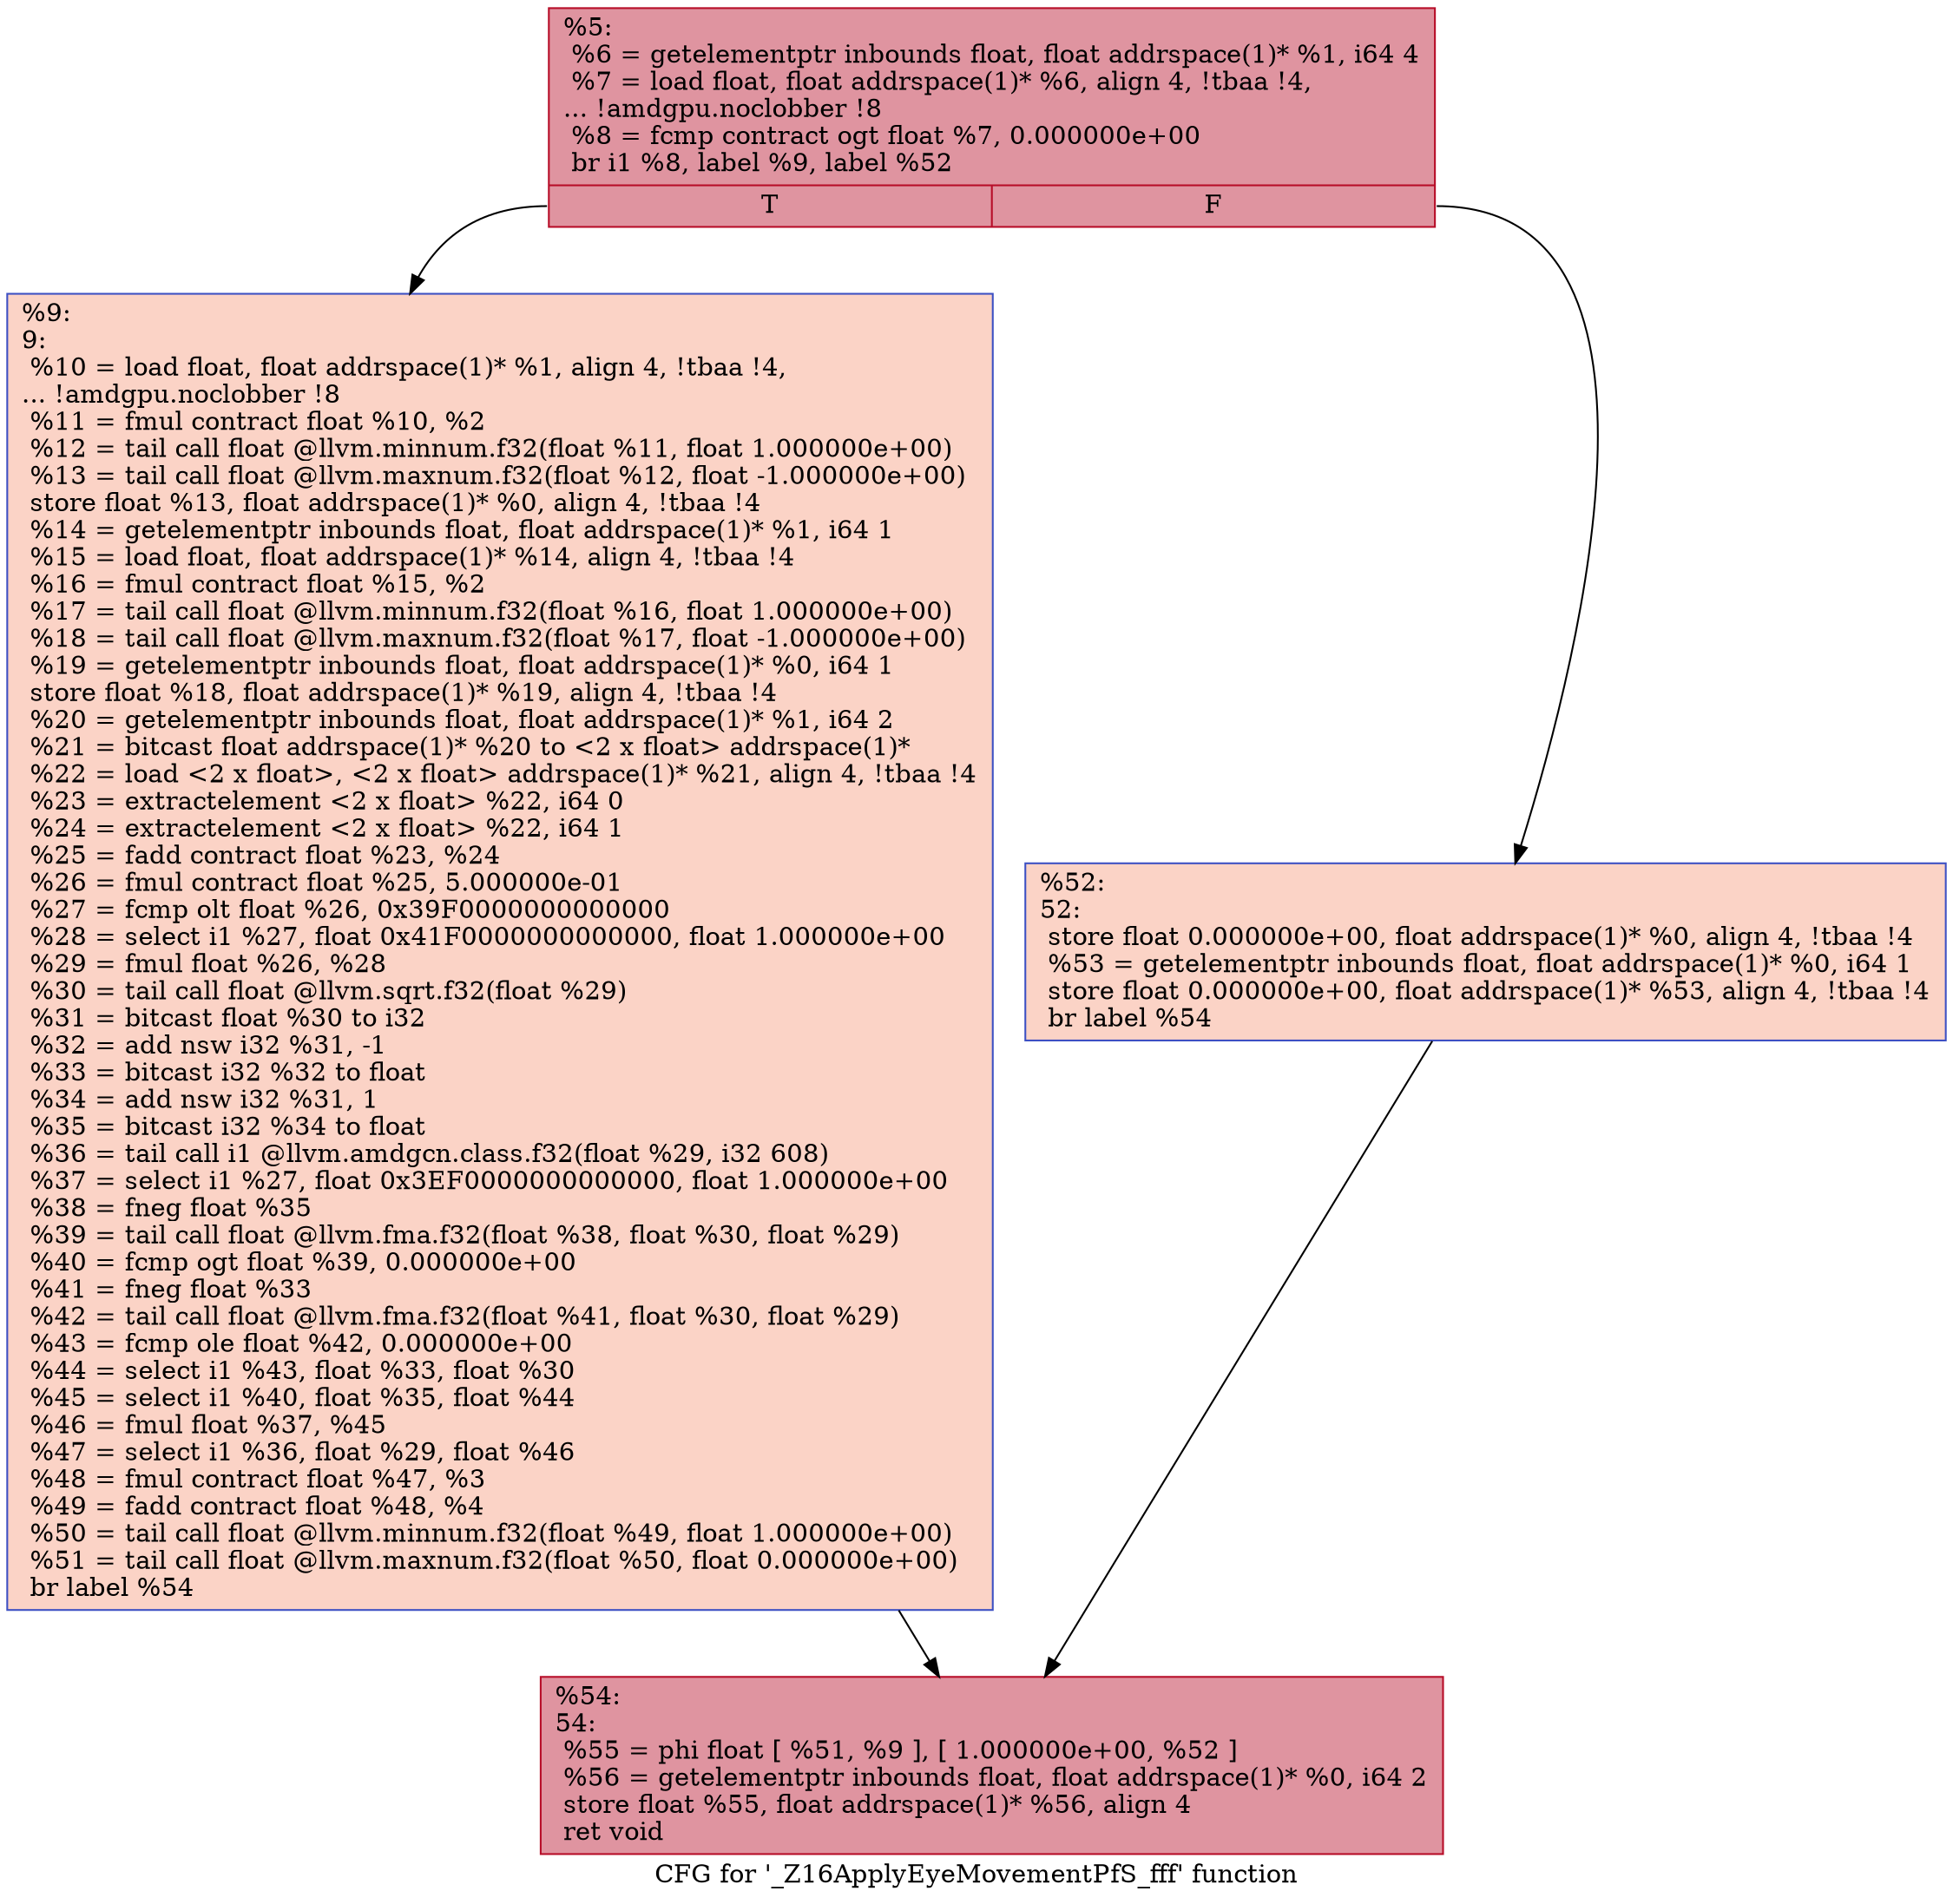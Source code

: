 digraph "CFG for '_Z16ApplyEyeMovementPfS_fff' function" {
	label="CFG for '_Z16ApplyEyeMovementPfS_fff' function";

	Node0x5455a80 [shape=record,color="#b70d28ff", style=filled, fillcolor="#b70d2870",label="{%5:\l  %6 = getelementptr inbounds float, float addrspace(1)* %1, i64 4\l  %7 = load float, float addrspace(1)* %6, align 4, !tbaa !4,\l... !amdgpu.noclobber !8\l  %8 = fcmp contract ogt float %7, 0.000000e+00\l  br i1 %8, label %9, label %52\l|{<s0>T|<s1>F}}"];
	Node0x5455a80:s0 -> Node0x5454ce0;
	Node0x5455a80:s1 -> Node0x5457a60;
	Node0x5454ce0 [shape=record,color="#3d50c3ff", style=filled, fillcolor="#f59c7d70",label="{%9:\l9:                                                \l  %10 = load float, float addrspace(1)* %1, align 4, !tbaa !4,\l... !amdgpu.noclobber !8\l  %11 = fmul contract float %10, %2\l  %12 = tail call float @llvm.minnum.f32(float %11, float 1.000000e+00)\l  %13 = tail call float @llvm.maxnum.f32(float %12, float -1.000000e+00)\l  store float %13, float addrspace(1)* %0, align 4, !tbaa !4\l  %14 = getelementptr inbounds float, float addrspace(1)* %1, i64 1\l  %15 = load float, float addrspace(1)* %14, align 4, !tbaa !4\l  %16 = fmul contract float %15, %2\l  %17 = tail call float @llvm.minnum.f32(float %16, float 1.000000e+00)\l  %18 = tail call float @llvm.maxnum.f32(float %17, float -1.000000e+00)\l  %19 = getelementptr inbounds float, float addrspace(1)* %0, i64 1\l  store float %18, float addrspace(1)* %19, align 4, !tbaa !4\l  %20 = getelementptr inbounds float, float addrspace(1)* %1, i64 2\l  %21 = bitcast float addrspace(1)* %20 to \<2 x float\> addrspace(1)*\l  %22 = load \<2 x float\>, \<2 x float\> addrspace(1)* %21, align 4, !tbaa !4\l  %23 = extractelement \<2 x float\> %22, i64 0\l  %24 = extractelement \<2 x float\> %22, i64 1\l  %25 = fadd contract float %23, %24\l  %26 = fmul contract float %25, 5.000000e-01\l  %27 = fcmp olt float %26, 0x39F0000000000000\l  %28 = select i1 %27, float 0x41F0000000000000, float 1.000000e+00\l  %29 = fmul float %26, %28\l  %30 = tail call float @llvm.sqrt.f32(float %29)\l  %31 = bitcast float %30 to i32\l  %32 = add nsw i32 %31, -1\l  %33 = bitcast i32 %32 to float\l  %34 = add nsw i32 %31, 1\l  %35 = bitcast i32 %34 to float\l  %36 = tail call i1 @llvm.amdgcn.class.f32(float %29, i32 608)\l  %37 = select i1 %27, float 0x3EF0000000000000, float 1.000000e+00\l  %38 = fneg float %35\l  %39 = tail call float @llvm.fma.f32(float %38, float %30, float %29)\l  %40 = fcmp ogt float %39, 0.000000e+00\l  %41 = fneg float %33\l  %42 = tail call float @llvm.fma.f32(float %41, float %30, float %29)\l  %43 = fcmp ole float %42, 0.000000e+00\l  %44 = select i1 %43, float %33, float %30\l  %45 = select i1 %40, float %35, float %44\l  %46 = fmul float %37, %45\l  %47 = select i1 %36, float %29, float %46\l  %48 = fmul contract float %47, %3\l  %49 = fadd contract float %48, %4\l  %50 = tail call float @llvm.minnum.f32(float %49, float 1.000000e+00)\l  %51 = tail call float @llvm.maxnum.f32(float %50, float 0.000000e+00)\l  br label %54\l}"];
	Node0x5454ce0 -> Node0x545b630;
	Node0x5457a60 [shape=record,color="#3d50c3ff", style=filled, fillcolor="#f59c7d70",label="{%52:\l52:                                               \l  store float 0.000000e+00, float addrspace(1)* %0, align 4, !tbaa !4\l  %53 = getelementptr inbounds float, float addrspace(1)* %0, i64 1\l  store float 0.000000e+00, float addrspace(1)* %53, align 4, !tbaa !4\l  br label %54\l}"];
	Node0x5457a60 -> Node0x545b630;
	Node0x545b630 [shape=record,color="#b70d28ff", style=filled, fillcolor="#b70d2870",label="{%54:\l54:                                               \l  %55 = phi float [ %51, %9 ], [ 1.000000e+00, %52 ]\l  %56 = getelementptr inbounds float, float addrspace(1)* %0, i64 2\l  store float %55, float addrspace(1)* %56, align 4\l  ret void\l}"];
}
